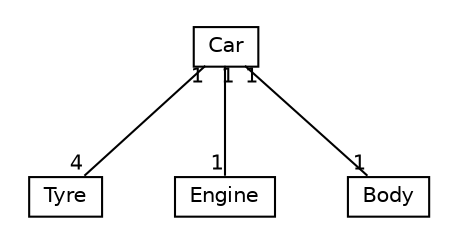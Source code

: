 #!/usr/local/bin/dot
#
# Class diagram 
# Generated by UmlGraph version 5.0 (http://www.spinellis.gr/sw/umlgraph)
#

digraph G {
	edge [fontname="Helvetica",fontsize=10,labelfontname="Helvetica",labelfontsize=10];
	node [fontname="Helvetica",fontsize=10,shape=plaintext];
	nodesep=0.25;
	ranksep=0.5;
	// Tyre
	c27 [label=<<table title="Tyre" border="0" cellborder="1" cellspacing="0" cellpadding="2" port="p"><tr><td><table border="0" cellspacing="0" cellpadding="1"><tr><td align="center" balign="center"> Tyre </td></tr></table></td></tr></table>>, fontname="Helvetica", fontcolor="black", fontsize=10.0];
	// Engine
	c28 [label=<<table title="Engine" border="0" cellborder="1" cellspacing="0" cellpadding="2" port="p"><tr><td><table border="0" cellspacing="0" cellpadding="1"><tr><td align="center" balign="center"> Engine </td></tr></table></td></tr></table>>, fontname="Helvetica", fontcolor="black", fontsize=10.0];
	// Body
	c29 [label=<<table title="Body" border="0" cellborder="1" cellspacing="0" cellpadding="2" port="p"><tr><td><table border="0" cellspacing="0" cellpadding="1"><tr><td align="center" balign="center"> Body </td></tr></table></td></tr></table>>, fontname="Helvetica", fontcolor="black", fontsize=10.0];
	// Car
	c30 [label=<<table title="Car" border="0" cellborder="1" cellspacing="0" cellpadding="2" port="p"><tr><td><table border="0" cellspacing="0" cellpadding="1"><tr><td align="center" balign="center"> Car </td></tr></table></td></tr></table>>, fontname="Helvetica", fontcolor="black", fontsize=10.0];
	// Car COMPOSED Tyre
	c30:p -> c27:p [taillabel="1", label="", headlabel="4", fontname="Helvetica", fontcolor="black", fontsize=10.0, color="black", arrowhead=none, arrowtail=diamond];
	// Car COMPOSED Engine
	c30:p -> c28:p [taillabel="1", label="", headlabel="1", fontname="Helvetica", fontcolor="black", fontsize=10.0, color="black", arrowhead=none, arrowtail=diamond];
	// Car COMPOSED Body
	c30:p -> c29:p [taillabel="1", label="", headlabel="1", fontname="Helvetica", fontcolor="black", fontsize=10.0, color="black", arrowhead=none, arrowtail=diamond];
}

